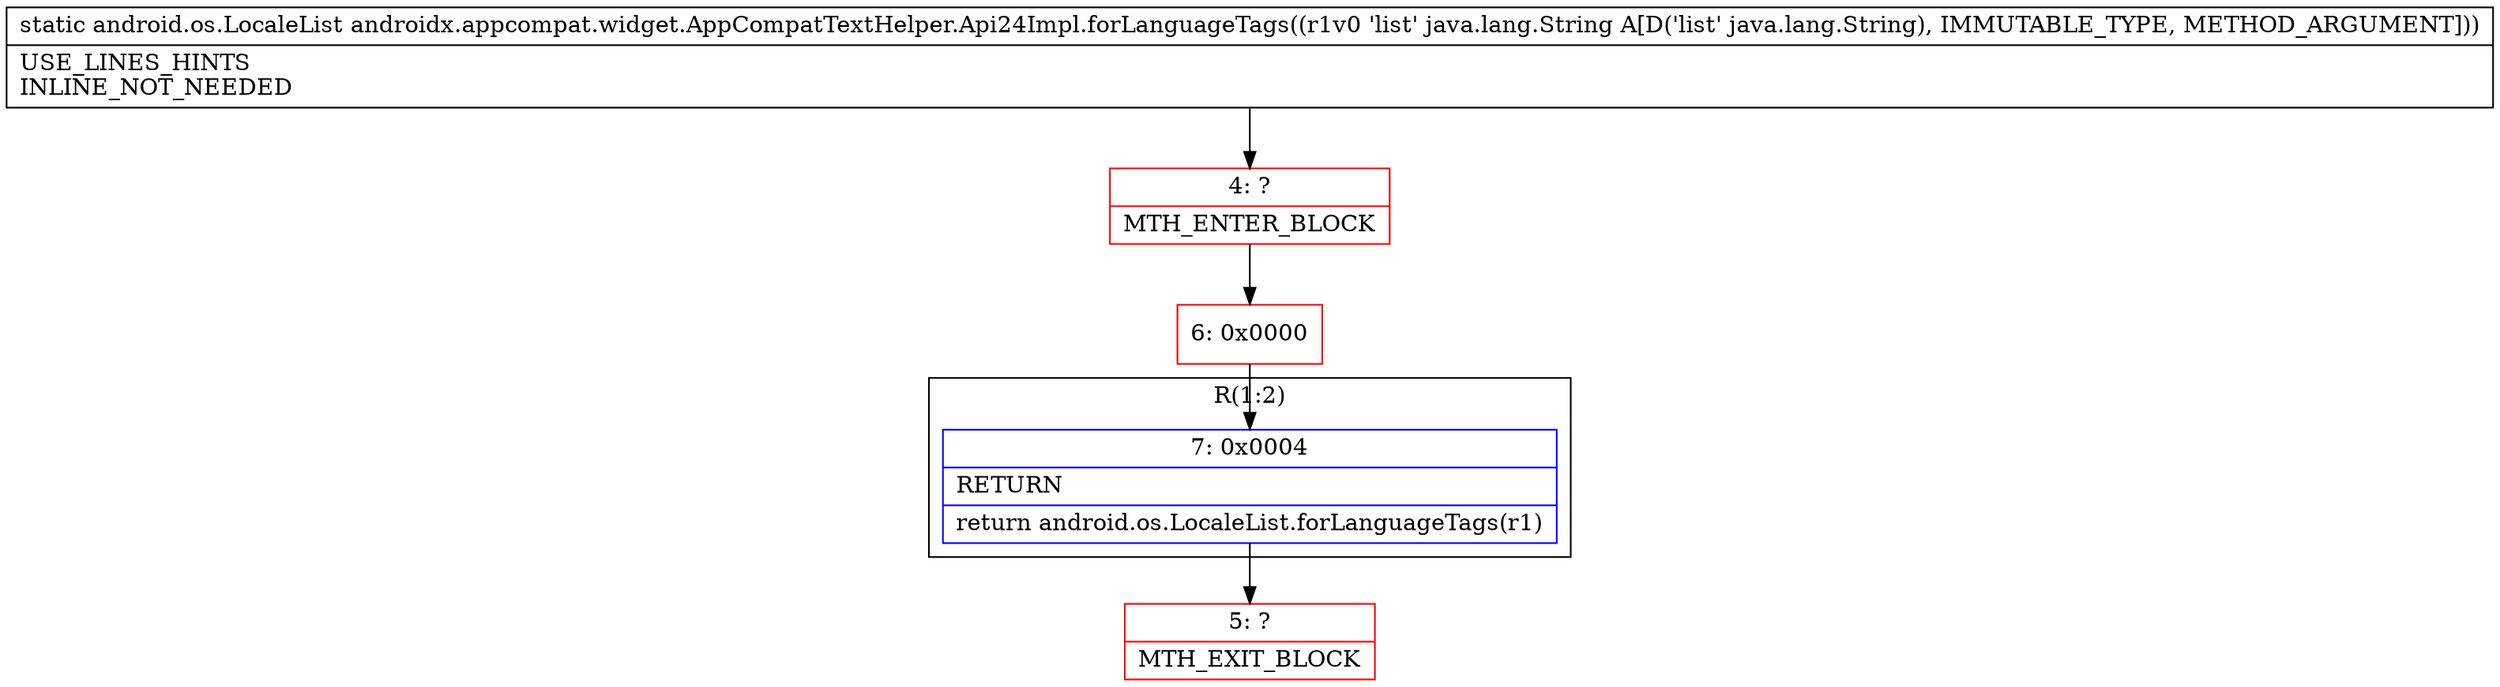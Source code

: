digraph "CFG forandroidx.appcompat.widget.AppCompatTextHelper.Api24Impl.forLanguageTags(Ljava\/lang\/String;)Landroid\/os\/LocaleList;" {
subgraph cluster_Region_1039490944 {
label = "R(1:2)";
node [shape=record,color=blue];
Node_7 [shape=record,label="{7\:\ 0x0004|RETURN\l|return android.os.LocaleList.forLanguageTags(r1)\l}"];
}
Node_4 [shape=record,color=red,label="{4\:\ ?|MTH_ENTER_BLOCK\l}"];
Node_6 [shape=record,color=red,label="{6\:\ 0x0000}"];
Node_5 [shape=record,color=red,label="{5\:\ ?|MTH_EXIT_BLOCK\l}"];
MethodNode[shape=record,label="{static android.os.LocaleList androidx.appcompat.widget.AppCompatTextHelper.Api24Impl.forLanguageTags((r1v0 'list' java.lang.String A[D('list' java.lang.String), IMMUTABLE_TYPE, METHOD_ARGUMENT]))  | USE_LINES_HINTS\lINLINE_NOT_NEEDED\l}"];
MethodNode -> Node_4;Node_7 -> Node_5;
Node_4 -> Node_6;
Node_6 -> Node_7;
}

